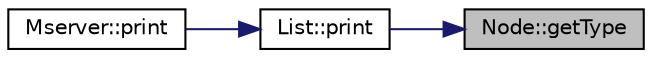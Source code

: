 digraph "Node::getType"
{
 // LATEX_PDF_SIZE
  edge [fontname="Helvetica",fontsize="10",labelfontname="Helvetica",labelfontsize="10"];
  node [fontname="Helvetica",fontsize="10",shape=record];
  rankdir="RL";
  Node1 [label="Node::getType",height=0.2,width=0.4,color="black", fillcolor="grey75", style="filled", fontcolor="black",tooltip="give us the variable type inside of a node"];
  Node1 -> Node2 [dir="back",color="midnightblue",fontsize="10",style="solid",fontname="Helvetica"];
  Node2 [label="List::print",height=0.2,width=0.4,color="black", fillcolor="white", style="filled",URL="$classList.html#a2ffef25cafd0dc10d9fc0e0609a2cd37",tooltip="give us how is conformed the list"];
  Node2 -> Node3 [dir="back",color="midnightblue",fontsize="10",style="solid",fontname="Helvetica"];
  Node3 [label="Mserver::print",height=0.2,width=0.4,color="black", fillcolor="white", style="filled",URL="$classMserver.html#add31754939d652467f196819a7e56945",tooltip="give us the status of the memory state"];
}
